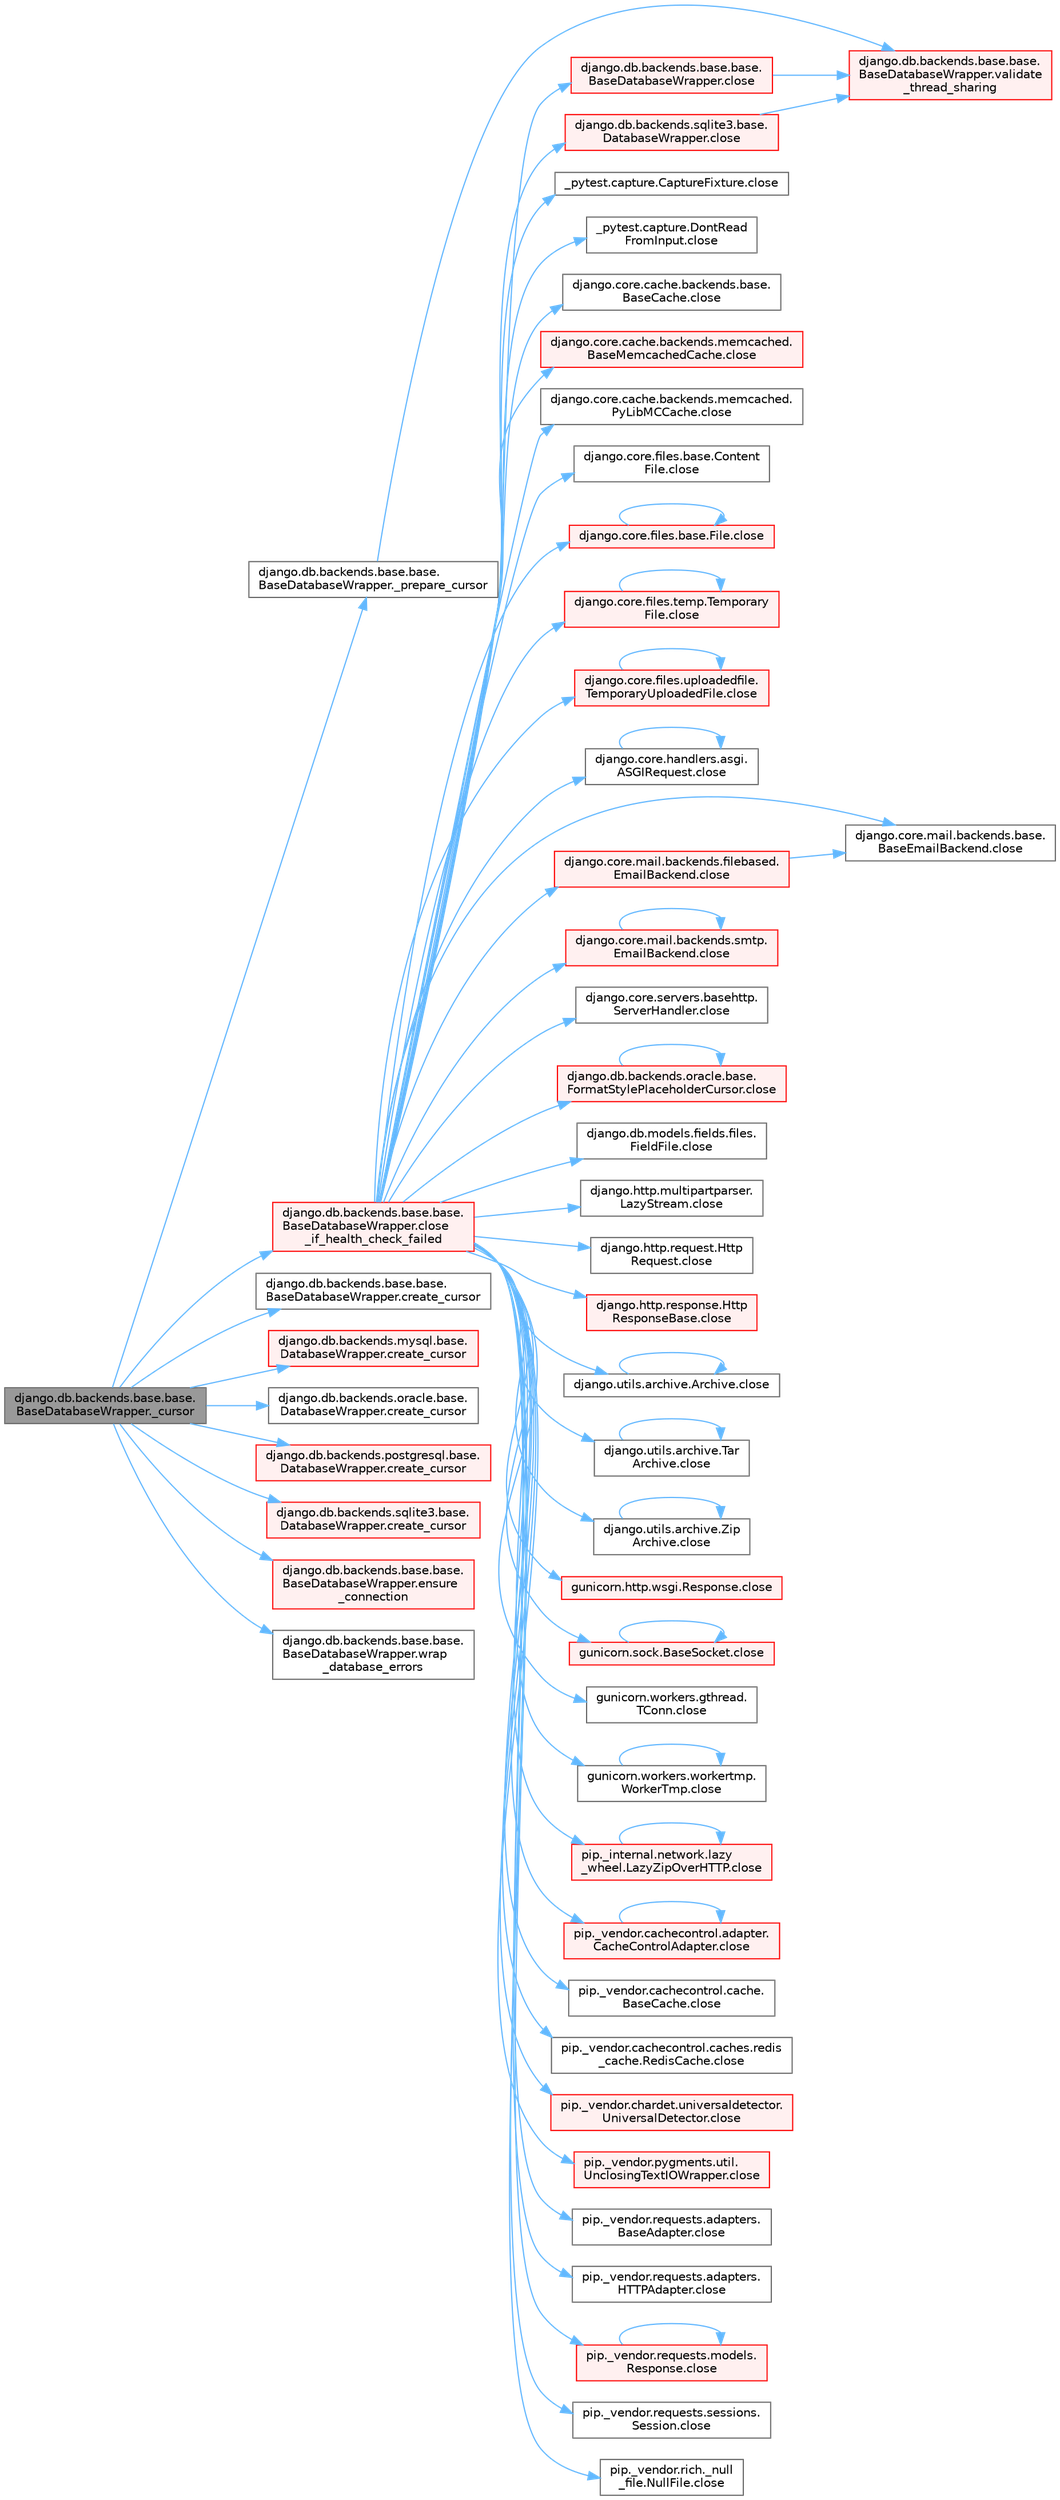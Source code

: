 digraph "django.db.backends.base.base.BaseDatabaseWrapper._cursor"
{
 // LATEX_PDF_SIZE
  bgcolor="transparent";
  edge [fontname=Helvetica,fontsize=10,labelfontname=Helvetica,labelfontsize=10];
  node [fontname=Helvetica,fontsize=10,shape=box,height=0.2,width=0.4];
  rankdir="LR";
  Node1 [id="Node000001",label="django.db.backends.base.base.\lBaseDatabaseWrapper._cursor",height=0.2,width=0.4,color="gray40", fillcolor="grey60", style="filled", fontcolor="black",tooltip=" "];
  Node1 -> Node2 [id="edge1_Node000001_Node000002",color="steelblue1",style="solid",tooltip=" "];
  Node2 [id="Node000002",label="django.db.backends.base.base.\lBaseDatabaseWrapper._prepare_cursor",height=0.2,width=0.4,color="grey40", fillcolor="white", style="filled",URL="$classdjango_1_1db_1_1backends_1_1base_1_1base_1_1_base_database_wrapper.html#af8f50dc5cd42b79109d8a262398e6c1c",tooltip=" "];
  Node2 -> Node3 [id="edge2_Node000002_Node000003",color="steelblue1",style="solid",tooltip=" "];
  Node3 [id="Node000003",label="django.db.backends.base.base.\lBaseDatabaseWrapper.validate\l_thread_sharing",height=0.2,width=0.4,color="red", fillcolor="#FFF0F0", style="filled",URL="$classdjango_1_1db_1_1backends_1_1base_1_1base_1_1_base_database_wrapper.html#adea4e3380c08118490c13a61f2d3f89a",tooltip=" "];
  Node1 -> Node24 [id="edge3_Node000001_Node000024",color="steelblue1",style="solid",tooltip=" "];
  Node24 [id="Node000024",label="django.db.backends.base.base.\lBaseDatabaseWrapper.close\l_if_health_check_failed",height=0.2,width=0.4,color="red", fillcolor="#FFF0F0", style="filled",URL="$classdjango_1_1db_1_1backends_1_1base_1_1base_1_1_base_database_wrapper.html#a3f4d11734d2da94781f00468b6bd3981",tooltip=" "];
  Node24 -> Node25 [id="edge4_Node000024_Node000025",color="steelblue1",style="solid",tooltip=" "];
  Node25 [id="Node000025",label="_pytest.capture.CaptureFixture.close",height=0.2,width=0.4,color="grey40", fillcolor="white", style="filled",URL="$class__pytest_1_1capture_1_1_capture_fixture.html#ac018b3a02c2aff2047974ced57907cd0",tooltip=" "];
  Node24 -> Node26 [id="edge5_Node000024_Node000026",color="steelblue1",style="solid",tooltip=" "];
  Node26 [id="Node000026",label="_pytest.capture.DontRead\lFromInput.close",height=0.2,width=0.4,color="grey40", fillcolor="white", style="filled",URL="$class__pytest_1_1capture_1_1_dont_read_from_input.html#accf28daf7db40f53462752cc02bbdd32",tooltip=" "];
  Node24 -> Node27 [id="edge6_Node000024_Node000027",color="steelblue1",style="solid",tooltip=" "];
  Node27 [id="Node000027",label="django.core.cache.backends.base.\lBaseCache.close",height=0.2,width=0.4,color="grey40", fillcolor="white", style="filled",URL="$classdjango_1_1core_1_1cache_1_1backends_1_1base_1_1_base_cache.html#ae5d10e57a1ab2b99171e943370da8cf3",tooltip=" "];
  Node24 -> Node28 [id="edge7_Node000024_Node000028",color="steelblue1",style="solid",tooltip=" "];
  Node28 [id="Node000028",label="django.core.cache.backends.memcached.\lBaseMemcachedCache.close",height=0.2,width=0.4,color="red", fillcolor="#FFF0F0", style="filled",URL="$classdjango_1_1core_1_1cache_1_1backends_1_1memcached_1_1_base_memcached_cache.html#ab36ac92f106d8dacc64d539b447a5e37",tooltip=" "];
  Node24 -> Node31 [id="edge8_Node000024_Node000031",color="steelblue1",style="solid",tooltip=" "];
  Node31 [id="Node000031",label="django.core.cache.backends.memcached.\lPyLibMCCache.close",height=0.2,width=0.4,color="grey40", fillcolor="white", style="filled",URL="$classdjango_1_1core_1_1cache_1_1backends_1_1memcached_1_1_py_lib_m_c_cache.html#a76cb2e86bb346b70433dfe177597da58",tooltip=" "];
  Node24 -> Node32 [id="edge9_Node000024_Node000032",color="steelblue1",style="solid",tooltip=" "];
  Node32 [id="Node000032",label="django.core.files.base.Content\lFile.close",height=0.2,width=0.4,color="grey40", fillcolor="white", style="filled",URL="$classdjango_1_1core_1_1files_1_1base_1_1_content_file.html#a09ae22d8cfcf28936b97a8eba0fd85cb",tooltip=" "];
  Node24 -> Node33 [id="edge10_Node000024_Node000033",color="steelblue1",style="solid",tooltip=" "];
  Node33 [id="Node000033",label="django.core.files.base.File.close",height=0.2,width=0.4,color="red", fillcolor="#FFF0F0", style="filled",URL="$classdjango_1_1core_1_1files_1_1base_1_1_file.html#a0ff3dc914f2c207114a150eaac429bdc",tooltip=" "];
  Node33 -> Node33 [id="edge11_Node000033_Node000033",color="steelblue1",style="solid",tooltip=" "];
  Node24 -> Node41 [id="edge12_Node000024_Node000041",color="steelblue1",style="solid",tooltip=" "];
  Node41 [id="Node000041",label="django.core.files.temp.Temporary\lFile.close",height=0.2,width=0.4,color="red", fillcolor="#FFF0F0", style="filled",URL="$classdjango_1_1core_1_1files_1_1temp_1_1_temporary_file.html#a3137c46b13cae4e5e6fe6489e42677d5",tooltip=" "];
  Node41 -> Node41 [id="edge13_Node000041_Node000041",color="steelblue1",style="solid",tooltip=" "];
  Node24 -> Node1047 [id="edge14_Node000024_Node001047",color="steelblue1",style="solid",tooltip=" "];
  Node1047 [id="Node001047",label="django.core.files.uploadedfile.\lTemporaryUploadedFile.close",height=0.2,width=0.4,color="red", fillcolor="#FFF0F0", style="filled",URL="$classdjango_1_1core_1_1files_1_1uploadedfile_1_1_temporary_uploaded_file.html#a01ddb9d43a99baf6157c1d60b37198cd",tooltip=" "];
  Node1047 -> Node1047 [id="edge15_Node001047_Node001047",color="steelblue1",style="solid",tooltip=" "];
  Node24 -> Node1048 [id="edge16_Node000024_Node001048",color="steelblue1",style="solid",tooltip=" "];
  Node1048 [id="Node001048",label="django.core.handlers.asgi.\lASGIRequest.close",height=0.2,width=0.4,color="grey40", fillcolor="white", style="filled",URL="$classdjango_1_1core_1_1handlers_1_1asgi_1_1_a_s_g_i_request.html#a2f3a1c1c50b4cf63ef552b4f96cc4f7f",tooltip=" "];
  Node1048 -> Node1048 [id="edge17_Node001048_Node001048",color="steelblue1",style="solid",tooltip=" "];
  Node24 -> Node1049 [id="edge18_Node000024_Node001049",color="steelblue1",style="solid",tooltip=" "];
  Node1049 [id="Node001049",label="django.core.mail.backends.base.\lBaseEmailBackend.close",height=0.2,width=0.4,color="grey40", fillcolor="white", style="filled",URL="$classdjango_1_1core_1_1mail_1_1backends_1_1base_1_1_base_email_backend.html#a358a8107d966c2d82d9eb9d18565784e",tooltip=" "];
  Node24 -> Node1050 [id="edge19_Node000024_Node001050",color="steelblue1",style="solid",tooltip=" "];
  Node1050 [id="Node001050",label="django.core.mail.backends.filebased.\lEmailBackend.close",height=0.2,width=0.4,color="red", fillcolor="#FFF0F0", style="filled",URL="$classdjango_1_1core_1_1mail_1_1backends_1_1filebased_1_1_email_backend.html#af90ba8a487930e530a20ceb03669a672",tooltip=" "];
  Node1050 -> Node1049 [id="edge20_Node001050_Node001049",color="steelblue1",style="solid",tooltip=" "];
  Node24 -> Node1051 [id="edge21_Node000024_Node001051",color="steelblue1",style="solid",tooltip=" "];
  Node1051 [id="Node001051",label="django.core.mail.backends.smtp.\lEmailBackend.close",height=0.2,width=0.4,color="red", fillcolor="#FFF0F0", style="filled",URL="$classdjango_1_1core_1_1mail_1_1backends_1_1smtp_1_1_email_backend.html#a6ac7253539c4f1102986c6df417fb050",tooltip=" "];
  Node1051 -> Node1051 [id="edge22_Node001051_Node001051",color="steelblue1",style="solid",tooltip=" "];
  Node24 -> Node1052 [id="edge23_Node000024_Node001052",color="steelblue1",style="solid",tooltip=" "];
  Node1052 [id="Node001052",label="django.core.servers.basehttp.\lServerHandler.close",height=0.2,width=0.4,color="grey40", fillcolor="white", style="filled",URL="$classdjango_1_1core_1_1servers_1_1basehttp_1_1_server_handler.html#a67022bc1dc85a75307901027d41a6a61",tooltip=" "];
  Node24 -> Node1053 [id="edge24_Node000024_Node001053",color="steelblue1",style="solid",tooltip=" "];
  Node1053 [id="Node001053",label="django.db.backends.base.base.\lBaseDatabaseWrapper.close",height=0.2,width=0.4,color="red", fillcolor="#FFF0F0", style="filled",URL="$classdjango_1_1db_1_1backends_1_1base_1_1base_1_1_base_database_wrapper.html#a01214a9b91408274fbc34cb062baf2bc",tooltip=" "];
  Node1053 -> Node3 [id="edge25_Node001053_Node000003",color="steelblue1",style="solid",tooltip=" "];
  Node24 -> Node1058 [id="edge26_Node000024_Node001058",color="steelblue1",style="solid",tooltip=" "];
  Node1058 [id="Node001058",label="django.db.backends.oracle.base.\lFormatStylePlaceholderCursor.close",height=0.2,width=0.4,color="red", fillcolor="#FFF0F0", style="filled",URL="$classdjango_1_1db_1_1backends_1_1oracle_1_1base_1_1_format_style_placeholder_cursor.html#aebbf24b6a824d4e0fb370ce417d41f93",tooltip=" "];
  Node1058 -> Node1058 [id="edge27_Node001058_Node001058",color="steelblue1",style="solid",tooltip=" "];
  Node24 -> Node1060 [id="edge28_Node000024_Node001060",color="steelblue1",style="solid",tooltip=" "];
  Node1060 [id="Node001060",label="django.db.backends.sqlite3.base.\lDatabaseWrapper.close",height=0.2,width=0.4,color="red", fillcolor="#FFF0F0", style="filled",URL="$classdjango_1_1db_1_1backends_1_1sqlite3_1_1base_1_1_database_wrapper.html#accb46eb6dd574171611ec4912f677d3f",tooltip=" "];
  Node1060 -> Node3 [id="edge29_Node001060_Node000003",color="steelblue1",style="solid",tooltip=" "];
  Node24 -> Node1063 [id="edge30_Node000024_Node001063",color="steelblue1",style="solid",tooltip=" "];
  Node1063 [id="Node001063",label="django.db.models.fields.files.\lFieldFile.close",height=0.2,width=0.4,color="grey40", fillcolor="white", style="filled",URL="$classdjango_1_1db_1_1models_1_1fields_1_1files_1_1_field_file.html#a7764f6ac41d2cf2e0e60639dff4d7f03",tooltip=" "];
  Node24 -> Node1064 [id="edge31_Node000024_Node001064",color="steelblue1",style="solid",tooltip=" "];
  Node1064 [id="Node001064",label="django.http.multipartparser.\lLazyStream.close",height=0.2,width=0.4,color="grey40", fillcolor="white", style="filled",URL="$classdjango_1_1http_1_1multipartparser_1_1_lazy_stream.html#a8cc031a8e3e86872b4d5d12ebb448573",tooltip=" "];
  Node24 -> Node1065 [id="edge32_Node000024_Node001065",color="steelblue1",style="solid",tooltip=" "];
  Node1065 [id="Node001065",label="django.http.request.Http\lRequest.close",height=0.2,width=0.4,color="grey40", fillcolor="white", style="filled",URL="$classdjango_1_1http_1_1request_1_1_http_request.html#a13db25295d57830ab61aed1a8339842e",tooltip=" "];
  Node24 -> Node1066 [id="edge33_Node000024_Node001066",color="steelblue1",style="solid",tooltip=" "];
  Node1066 [id="Node001066",label="django.http.response.Http\lResponseBase.close",height=0.2,width=0.4,color="red", fillcolor="#FFF0F0", style="filled",URL="$classdjango_1_1http_1_1response_1_1_http_response_base.html#a2e18a8319fb2b68853f032a3a1e93ffe",tooltip=" "];
  Node24 -> Node1067 [id="edge34_Node000024_Node001067",color="steelblue1",style="solid",tooltip=" "];
  Node1067 [id="Node001067",label="django.utils.archive.Archive.close",height=0.2,width=0.4,color="grey40", fillcolor="white", style="filled",URL="$classdjango_1_1utils_1_1archive_1_1_archive.html#a5fe062c89d687d218982c9c523c74c2a",tooltip=" "];
  Node1067 -> Node1067 [id="edge35_Node001067_Node001067",color="steelblue1",style="solid",tooltip=" "];
  Node24 -> Node1068 [id="edge36_Node000024_Node001068",color="steelblue1",style="solid",tooltip=" "];
  Node1068 [id="Node001068",label="django.utils.archive.Tar\lArchive.close",height=0.2,width=0.4,color="grey40", fillcolor="white", style="filled",URL="$classdjango_1_1utils_1_1archive_1_1_tar_archive.html#a9f92da2fc83a8bf18400412a9cf77836",tooltip=" "];
  Node1068 -> Node1068 [id="edge37_Node001068_Node001068",color="steelblue1",style="solid",tooltip=" "];
  Node24 -> Node1069 [id="edge38_Node000024_Node001069",color="steelblue1",style="solid",tooltip=" "];
  Node1069 [id="Node001069",label="django.utils.archive.Zip\lArchive.close",height=0.2,width=0.4,color="grey40", fillcolor="white", style="filled",URL="$classdjango_1_1utils_1_1archive_1_1_zip_archive.html#a72926f0c232970ff5bf94a7082dd5ac9",tooltip=" "];
  Node1069 -> Node1069 [id="edge39_Node001069_Node001069",color="steelblue1",style="solid",tooltip=" "];
  Node24 -> Node1070 [id="edge40_Node000024_Node001070",color="steelblue1",style="solid",tooltip=" "];
  Node1070 [id="Node001070",label="gunicorn.http.wsgi.Response.close",height=0.2,width=0.4,color="red", fillcolor="#FFF0F0", style="filled",URL="$classgunicorn_1_1http_1_1wsgi_1_1_response.html#a046ea28916c2a721d57a5852261bef24",tooltip=" "];
  Node24 -> Node1077 [id="edge41_Node000024_Node001077",color="steelblue1",style="solid",tooltip=" "];
  Node1077 [id="Node001077",label="gunicorn.sock.BaseSocket.close",height=0.2,width=0.4,color="red", fillcolor="#FFF0F0", style="filled",URL="$classgunicorn_1_1sock_1_1_base_socket.html#af2002e81bf30cc8c6614f9568af6ef06",tooltip=" "];
  Node1077 -> Node1077 [id="edge42_Node001077_Node001077",color="steelblue1",style="solid",tooltip=" "];
  Node24 -> Node1119 [id="edge43_Node000024_Node001119",color="steelblue1",style="solid",tooltip=" "];
  Node1119 [id="Node001119",label="gunicorn.workers.gthread.\lTConn.close",height=0.2,width=0.4,color="grey40", fillcolor="white", style="filled",URL="$classgunicorn_1_1workers_1_1gthread_1_1_t_conn.html#aa302868e132a81509a48f46789d6afc4",tooltip=" "];
  Node24 -> Node1120 [id="edge44_Node000024_Node001120",color="steelblue1",style="solid",tooltip=" "];
  Node1120 [id="Node001120",label="gunicorn.workers.workertmp.\lWorkerTmp.close",height=0.2,width=0.4,color="grey40", fillcolor="white", style="filled",URL="$classgunicorn_1_1workers_1_1workertmp_1_1_worker_tmp.html#ae6bf726cee2be8f52fa4bbe0f868d3c6",tooltip=" "];
  Node1120 -> Node1120 [id="edge45_Node001120_Node001120",color="steelblue1",style="solid",tooltip=" "];
  Node24 -> Node1121 [id="edge46_Node000024_Node001121",color="steelblue1",style="solid",tooltip=" "];
  Node1121 [id="Node001121",label="pip._internal.network.lazy\l_wheel.LazyZipOverHTTP.close",height=0.2,width=0.4,color="red", fillcolor="#FFF0F0", style="filled",URL="$classpip_1_1__internal_1_1network_1_1lazy__wheel_1_1_lazy_zip_over_h_t_t_p.html#a6aeec11453c683f141b9fe121163a8d0",tooltip=" "];
  Node1121 -> Node1121 [id="edge47_Node001121_Node001121",color="steelblue1",style="solid",tooltip=" "];
  Node24 -> Node1122 [id="edge48_Node000024_Node001122",color="steelblue1",style="solid",tooltip=" "];
  Node1122 [id="Node001122",label="pip._vendor.cachecontrol.adapter.\lCacheControlAdapter.close",height=0.2,width=0.4,color="red", fillcolor="#FFF0F0", style="filled",URL="$classpip_1_1__vendor_1_1cachecontrol_1_1adapter_1_1_cache_control_adapter.html#a085c6ea7434042e9af7286a8875fb646",tooltip=" "];
  Node1122 -> Node1122 [id="edge49_Node001122_Node001122",color="steelblue1",style="solid",tooltip=" "];
  Node24 -> Node1125 [id="edge50_Node000024_Node001125",color="steelblue1",style="solid",tooltip=" "];
  Node1125 [id="Node001125",label="pip._vendor.cachecontrol.cache.\lBaseCache.close",height=0.2,width=0.4,color="grey40", fillcolor="white", style="filled",URL="$classpip_1_1__vendor_1_1cachecontrol_1_1cache_1_1_base_cache.html#aed3b918393d941c531ffda7afa8968c5",tooltip=" "];
  Node24 -> Node1126 [id="edge51_Node000024_Node001126",color="steelblue1",style="solid",tooltip=" "];
  Node1126 [id="Node001126",label="pip._vendor.cachecontrol.caches.redis\l_cache.RedisCache.close",height=0.2,width=0.4,color="grey40", fillcolor="white", style="filled",URL="$classpip_1_1__vendor_1_1cachecontrol_1_1caches_1_1redis__cache_1_1_redis_cache.html#a3703f11cd74de5a2d416b33208df6710",tooltip=" "];
  Node24 -> Node1127 [id="edge52_Node000024_Node001127",color="steelblue1",style="solid",tooltip=" "];
  Node1127 [id="Node001127",label="pip._vendor.chardet.universaldetector.\lUniversalDetector.close",height=0.2,width=0.4,color="red", fillcolor="#FFF0F0", style="filled",URL="$classpip_1_1__vendor_1_1chardet_1_1universaldetector_1_1_universal_detector.html#a2a729e7ae145e4953628aac35a1478d1",tooltip=" "];
  Node24 -> Node1134 [id="edge53_Node000024_Node001134",color="steelblue1",style="solid",tooltip=" "];
  Node1134 [id="Node001134",label="pip._vendor.pygments.util.\lUnclosingTextIOWrapper.close",height=0.2,width=0.4,color="red", fillcolor="#FFF0F0", style="filled",URL="$classpip_1_1__vendor_1_1pygments_1_1util_1_1_unclosing_text_i_o_wrapper.html#a8b7334932e365946b03244a148e50846",tooltip=" "];
  Node24 -> Node3087 [id="edge54_Node000024_Node003087",color="steelblue1",style="solid",tooltip=" "];
  Node3087 [id="Node003087",label="pip._vendor.requests.adapters.\lBaseAdapter.close",height=0.2,width=0.4,color="grey40", fillcolor="white", style="filled",URL="$classpip_1_1__vendor_1_1requests_1_1adapters_1_1_base_adapter.html#ab52f259a4633310e303f4ac6b07eb1e5",tooltip=" "];
  Node24 -> Node3088 [id="edge55_Node000024_Node003088",color="steelblue1",style="solid",tooltip=" "];
  Node3088 [id="Node003088",label="pip._vendor.requests.adapters.\lHTTPAdapter.close",height=0.2,width=0.4,color="grey40", fillcolor="white", style="filled",URL="$classpip_1_1__vendor_1_1requests_1_1adapters_1_1_h_t_t_p_adapter.html#abce959ea97f8378278ff019c78481a11",tooltip=" "];
  Node24 -> Node3089 [id="edge56_Node000024_Node003089",color="steelblue1",style="solid",tooltip=" "];
  Node3089 [id="Node003089",label="pip._vendor.requests.models.\lResponse.close",height=0.2,width=0.4,color="red", fillcolor="#FFF0F0", style="filled",URL="$classpip_1_1__vendor_1_1requests_1_1models_1_1_response.html#ad28d6ce5be5b46752b43673257562918",tooltip=" "];
  Node3089 -> Node3089 [id="edge57_Node003089_Node003089",color="steelblue1",style="solid",tooltip=" "];
  Node24 -> Node3090 [id="edge58_Node000024_Node003090",color="steelblue1",style="solid",tooltip=" "];
  Node3090 [id="Node003090",label="pip._vendor.requests.sessions.\lSession.close",height=0.2,width=0.4,color="grey40", fillcolor="white", style="filled",URL="$classpip_1_1__vendor_1_1requests_1_1sessions_1_1_session.html#a68f6778af4ee2d650c2669eab73f7316",tooltip=" "];
  Node24 -> Node3091 [id="edge59_Node000024_Node003091",color="steelblue1",style="solid",tooltip=" "];
  Node3091 [id="Node003091",label="pip._vendor.rich._null\l_file.NullFile.close",height=0.2,width=0.4,color="grey40", fillcolor="white", style="filled",URL="$classpip_1_1__vendor_1_1rich_1_1__null__file_1_1_null_file.html#a69df97884b231150d00b66e93e01b127",tooltip=" "];
  Node1 -> Node4244 [id="edge60_Node000001_Node004244",color="steelblue1",style="solid",tooltip=" "];
  Node4244 [id="Node004244",label="django.db.backends.base.base.\lBaseDatabaseWrapper.create_cursor",height=0.2,width=0.4,color="grey40", fillcolor="white", style="filled",URL="$classdjango_1_1db_1_1backends_1_1base_1_1base_1_1_base_database_wrapper.html#ad5770c39dbfca2cff60c756f9da65e7e",tooltip=" "];
  Node1 -> Node4245 [id="edge61_Node000001_Node004245",color="steelblue1",style="solid",tooltip=" "];
  Node4245 [id="Node004245",label="django.db.backends.mysql.base.\lDatabaseWrapper.create_cursor",height=0.2,width=0.4,color="red", fillcolor="#FFF0F0", style="filled",URL="$classdjango_1_1db_1_1backends_1_1mysql_1_1base_1_1_database_wrapper.html#a0ff5c552844653c9008b2c1c843cb949",tooltip=" "];
  Node1 -> Node4246 [id="edge62_Node000001_Node004246",color="steelblue1",style="solid",tooltip=" "];
  Node4246 [id="Node004246",label="django.db.backends.oracle.base.\lDatabaseWrapper.create_cursor",height=0.2,width=0.4,color="grey40", fillcolor="white", style="filled",URL="$classdjango_1_1db_1_1backends_1_1oracle_1_1base_1_1_database_wrapper.html#a82a148a124e32910f7432160ddc47da4",tooltip=" "];
  Node1 -> Node4247 [id="edge63_Node000001_Node004247",color="steelblue1",style="solid",tooltip=" "];
  Node4247 [id="Node004247",label="django.db.backends.postgresql.base.\lDatabaseWrapper.create_cursor",height=0.2,width=0.4,color="red", fillcolor="#FFF0F0", style="filled",URL="$classdjango_1_1db_1_1backends_1_1postgresql_1_1base_1_1_database_wrapper.html#a0097c2f901cc5ac98af1b51b05eafec1",tooltip=" "];
  Node1 -> Node4248 [id="edge64_Node000001_Node004248",color="steelblue1",style="solid",tooltip=" "];
  Node4248 [id="Node004248",label="django.db.backends.sqlite3.base.\lDatabaseWrapper.create_cursor",height=0.2,width=0.4,color="red", fillcolor="#FFF0F0", style="filled",URL="$classdjango_1_1db_1_1backends_1_1sqlite3_1_1base_1_1_database_wrapper.html#a432ac337ae585453ec5c6c37a42ba892",tooltip=" "];
  Node1 -> Node4259 [id="edge65_Node000001_Node004259",color="steelblue1",style="solid",tooltip=" "];
  Node4259 [id="Node004259",label="django.db.backends.base.base.\lBaseDatabaseWrapper.ensure\l_connection",height=0.2,width=0.4,color="red", fillcolor="#FFF0F0", style="filled",URL="$classdjango_1_1db_1_1backends_1_1base_1_1base_1_1_base_database_wrapper.html#a92c7bfe2efb05b06bb23cc7de201dbb5",tooltip=" "];
  Node1 -> Node1055 [id="edge66_Node000001_Node001055",color="steelblue1",style="solid",tooltip=" "];
  Node1055 [id="Node001055",label="django.db.backends.base.base.\lBaseDatabaseWrapper.wrap\l_database_errors",height=0.2,width=0.4,color="grey40", fillcolor="white", style="filled",URL="$classdjango_1_1db_1_1backends_1_1base_1_1base_1_1_base_database_wrapper.html#a050bf6b64d53029621c20b8f56b13596",tooltip=" "];
}

